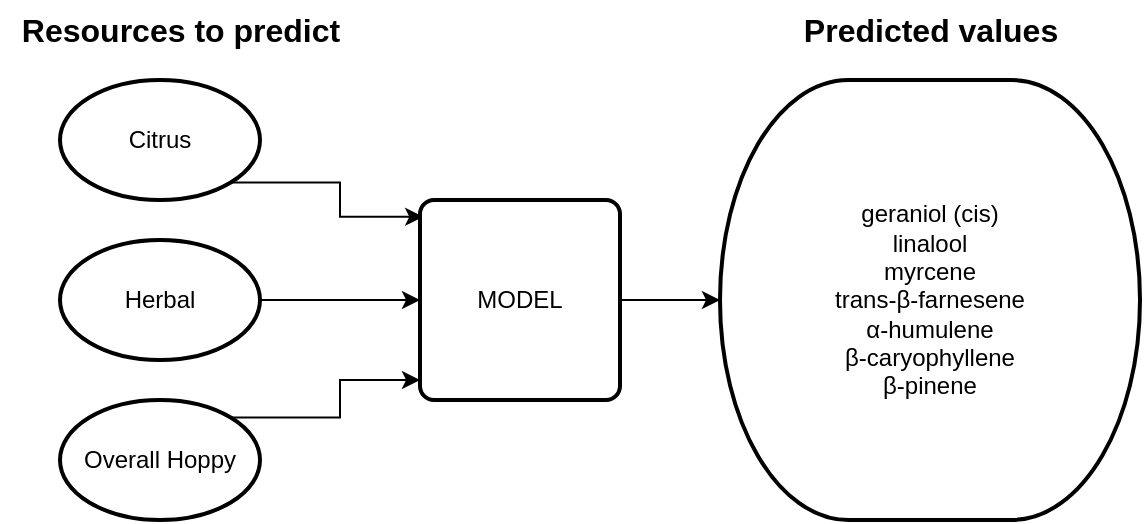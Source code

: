 <mxfile version="21.3.2" type="device">
  <diagram name="Página-1" id="ZUyHBSsA5EcyfFupJD6F">
    <mxGraphModel dx="408" dy="567" grid="1" gridSize="10" guides="1" tooltips="1" connect="1" arrows="1" fold="1" page="1" pageScale="1" pageWidth="827" pageHeight="1169" math="0" shadow="0">
      <root>
        <mxCell id="0" />
        <mxCell id="1" parent="0" />
        <mxCell id="fqFeUSHs859MUeU28DGZ-5" style="edgeStyle=orthogonalEdgeStyle;rounded=0;orthogonalLoop=1;jettySize=auto;html=1;exitX=0.855;exitY=0.855;exitDx=0;exitDy=0;exitPerimeter=0;entryX=0.016;entryY=0.084;entryDx=0;entryDy=0;entryPerimeter=0;" edge="1" parent="1" source="fqFeUSHs859MUeU28DGZ-1" target="fqFeUSHs859MUeU28DGZ-4">
          <mxGeometry relative="1" as="geometry" />
        </mxCell>
        <mxCell id="fqFeUSHs859MUeU28DGZ-1" value="Citrus" style="strokeWidth=2;html=1;shape=mxgraph.flowchart.start_1;whiteSpace=wrap;" vertex="1" parent="1">
          <mxGeometry x="60" y="140" width="100" height="60" as="geometry" />
        </mxCell>
        <mxCell id="fqFeUSHs859MUeU28DGZ-6" style="edgeStyle=orthogonalEdgeStyle;rounded=0;orthogonalLoop=1;jettySize=auto;html=1;exitX=1;exitY=0.5;exitDx=0;exitDy=0;exitPerimeter=0;entryX=0;entryY=0.5;entryDx=0;entryDy=0;" edge="1" parent="1" source="fqFeUSHs859MUeU28DGZ-2" target="fqFeUSHs859MUeU28DGZ-4">
          <mxGeometry relative="1" as="geometry" />
        </mxCell>
        <mxCell id="fqFeUSHs859MUeU28DGZ-2" value="Herbal" style="strokeWidth=2;html=1;shape=mxgraph.flowchart.start_1;whiteSpace=wrap;" vertex="1" parent="1">
          <mxGeometry x="60" y="220" width="100" height="60" as="geometry" />
        </mxCell>
        <mxCell id="fqFeUSHs859MUeU28DGZ-7" style="edgeStyle=orthogonalEdgeStyle;rounded=0;orthogonalLoop=1;jettySize=auto;html=1;exitX=0.855;exitY=0.145;exitDx=0;exitDy=0;exitPerimeter=0;entryX=0;entryY=0.9;entryDx=0;entryDy=0;entryPerimeter=0;" edge="1" parent="1" source="fqFeUSHs859MUeU28DGZ-3" target="fqFeUSHs859MUeU28DGZ-4">
          <mxGeometry relative="1" as="geometry" />
        </mxCell>
        <mxCell id="fqFeUSHs859MUeU28DGZ-3" value="Overall Hoppy" style="strokeWidth=2;html=1;shape=mxgraph.flowchart.start_1;whiteSpace=wrap;" vertex="1" parent="1">
          <mxGeometry x="60" y="300" width="100" height="60" as="geometry" />
        </mxCell>
        <mxCell id="fqFeUSHs859MUeU28DGZ-9" style="edgeStyle=orthogonalEdgeStyle;rounded=0;orthogonalLoop=1;jettySize=auto;html=1;entryX=0;entryY=0.5;entryDx=0;entryDy=0;entryPerimeter=0;" edge="1" parent="1" source="fqFeUSHs859MUeU28DGZ-4" target="fqFeUSHs859MUeU28DGZ-8">
          <mxGeometry relative="1" as="geometry" />
        </mxCell>
        <mxCell id="fqFeUSHs859MUeU28DGZ-4" value="MODEL" style="rounded=1;whiteSpace=wrap;html=1;absoluteArcSize=1;arcSize=14;strokeWidth=2;" vertex="1" parent="1">
          <mxGeometry x="240" y="200" width="100" height="100" as="geometry" />
        </mxCell>
        <mxCell id="fqFeUSHs859MUeU28DGZ-8" value="geraniol (cis)&lt;br&gt;linalool&lt;br&gt;myrcene&lt;br&gt;trans-β-farnesene&lt;br&gt;α-humulene&lt;br&gt;β-caryophyllene&lt;br&gt;β-pinene" style="strokeWidth=2;html=1;shape=mxgraph.flowchart.terminator;whiteSpace=wrap;" vertex="1" parent="1">
          <mxGeometry x="390" y="140" width="210" height="220" as="geometry" />
        </mxCell>
        <mxCell id="fqFeUSHs859MUeU28DGZ-10" value="&lt;b style=&quot;font-size: 16px;&quot;&gt;Resources to predict&lt;/b&gt;" style="text;html=1;align=center;verticalAlign=middle;resizable=0;points=[];autosize=1;strokeColor=none;fillColor=none;fontSize=16;" vertex="1" parent="1">
          <mxGeometry x="30" y="100" width="180" height="30" as="geometry" />
        </mxCell>
        <mxCell id="fqFeUSHs859MUeU28DGZ-11" value="&lt;b style=&quot;font-size: 16px;&quot;&gt;Predicted values&lt;/b&gt;" style="text;html=1;align=center;verticalAlign=middle;resizable=0;points=[];autosize=1;strokeColor=none;fillColor=none;fontSize=16;" vertex="1" parent="1">
          <mxGeometry x="420" y="100" width="150" height="30" as="geometry" />
        </mxCell>
      </root>
    </mxGraphModel>
  </diagram>
</mxfile>

